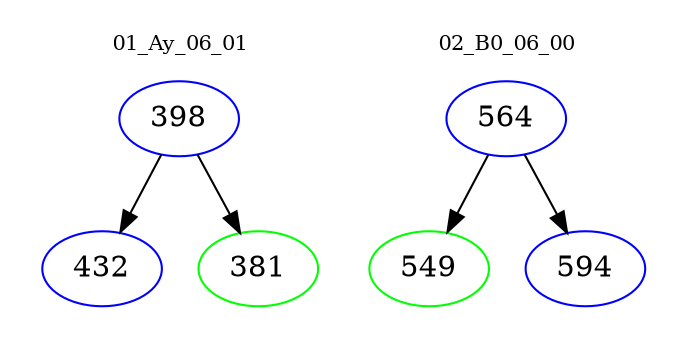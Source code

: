 digraph{
subgraph cluster_0 {
color = white
label = "01_Ay_06_01";
fontsize=10;
T0_398 [label="398", color="blue"]
T0_398 -> T0_432 [color="black"]
T0_432 [label="432", color="blue"]
T0_398 -> T0_381 [color="black"]
T0_381 [label="381", color="green"]
}
subgraph cluster_1 {
color = white
label = "02_B0_06_00";
fontsize=10;
T1_564 [label="564", color="blue"]
T1_564 -> T1_549 [color="black"]
T1_549 [label="549", color="green"]
T1_564 -> T1_594 [color="black"]
T1_594 [label="594", color="blue"]
}
}
